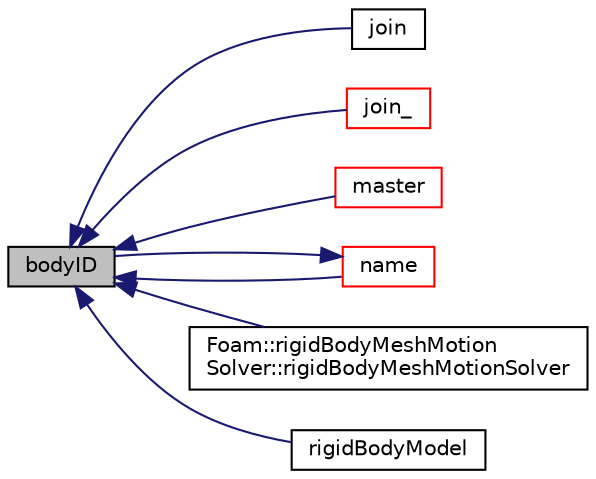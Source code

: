 digraph "bodyID"
{
  bgcolor="transparent";
  edge [fontname="Helvetica",fontsize="10",labelfontname="Helvetica",labelfontsize="10"];
  node [fontname="Helvetica",fontsize="10",shape=record];
  rankdir="LR";
  Node1105 [label="bodyID",height=0.2,width=0.4,color="black", fillcolor="grey75", style="filled", fontcolor="black"];
  Node1105 -> Node1106 [dir="back",color="midnightblue",fontsize="10",style="solid",fontname="Helvetica"];
  Node1106 [label="join",height=0.2,width=0.4,color="black",URL="$a30453.html#a7f7c8423b87c19b6e20c4237084ace3b",tooltip="Join the given body to the parent with ID parentID via the given. "];
  Node1105 -> Node1107 [dir="back",color="midnightblue",fontsize="10",style="solid",fontname="Helvetica"];
  Node1107 [label="join_",height=0.2,width=0.4,color="red",URL="$a30453.html#ab5cc3084af83721de12efcfb5457972b",tooltip="Join the given body to the parent with ID parentID via the given. "];
  Node1105 -> Node1111 [dir="back",color="midnightblue",fontsize="10",style="solid",fontname="Helvetica"];
  Node1111 [label="master",height=0.2,width=0.4,color="red",URL="$a30453.html#a29c00248cd7ee922748b3386ed0ae061",tooltip="Return the ID of the master body for a sub-body otherwise. "];
  Node1105 -> Node1113 [dir="back",color="midnightblue",fontsize="10",style="solid",fontname="Helvetica"];
  Node1113 [label="name",height=0.2,width=0.4,color="red",URL="$a30453.html#ab0ad8967cea7c319048d48cca9e69793",tooltip="Return the name of body with the given ID. "];
  Node1113 -> Node1105 [dir="back",color="midnightblue",fontsize="10",style="solid",fontname="Helvetica"];
  Node1105 -> Node1118 [dir="back",color="midnightblue",fontsize="10",style="solid",fontname="Helvetica"];
  Node1118 [label="Foam::rigidBodyMeshMotion\lSolver::rigidBodyMeshMotionSolver",height=0.2,width=0.4,color="black",URL="$a30489.html#a92d25a3878d84611497b25bb34c8d0f8",tooltip="Construct from polyMesh and IOdictionary. "];
  Node1105 -> Node1109 [dir="back",color="midnightblue",fontsize="10",style="solid",fontname="Helvetica"];
  Node1109 [label="rigidBodyModel",height=0.2,width=0.4,color="black",URL="$a30453.html#a1af588816720e7f758ae2c7429a50c57",tooltip="Construct from dictionary. "];
}
